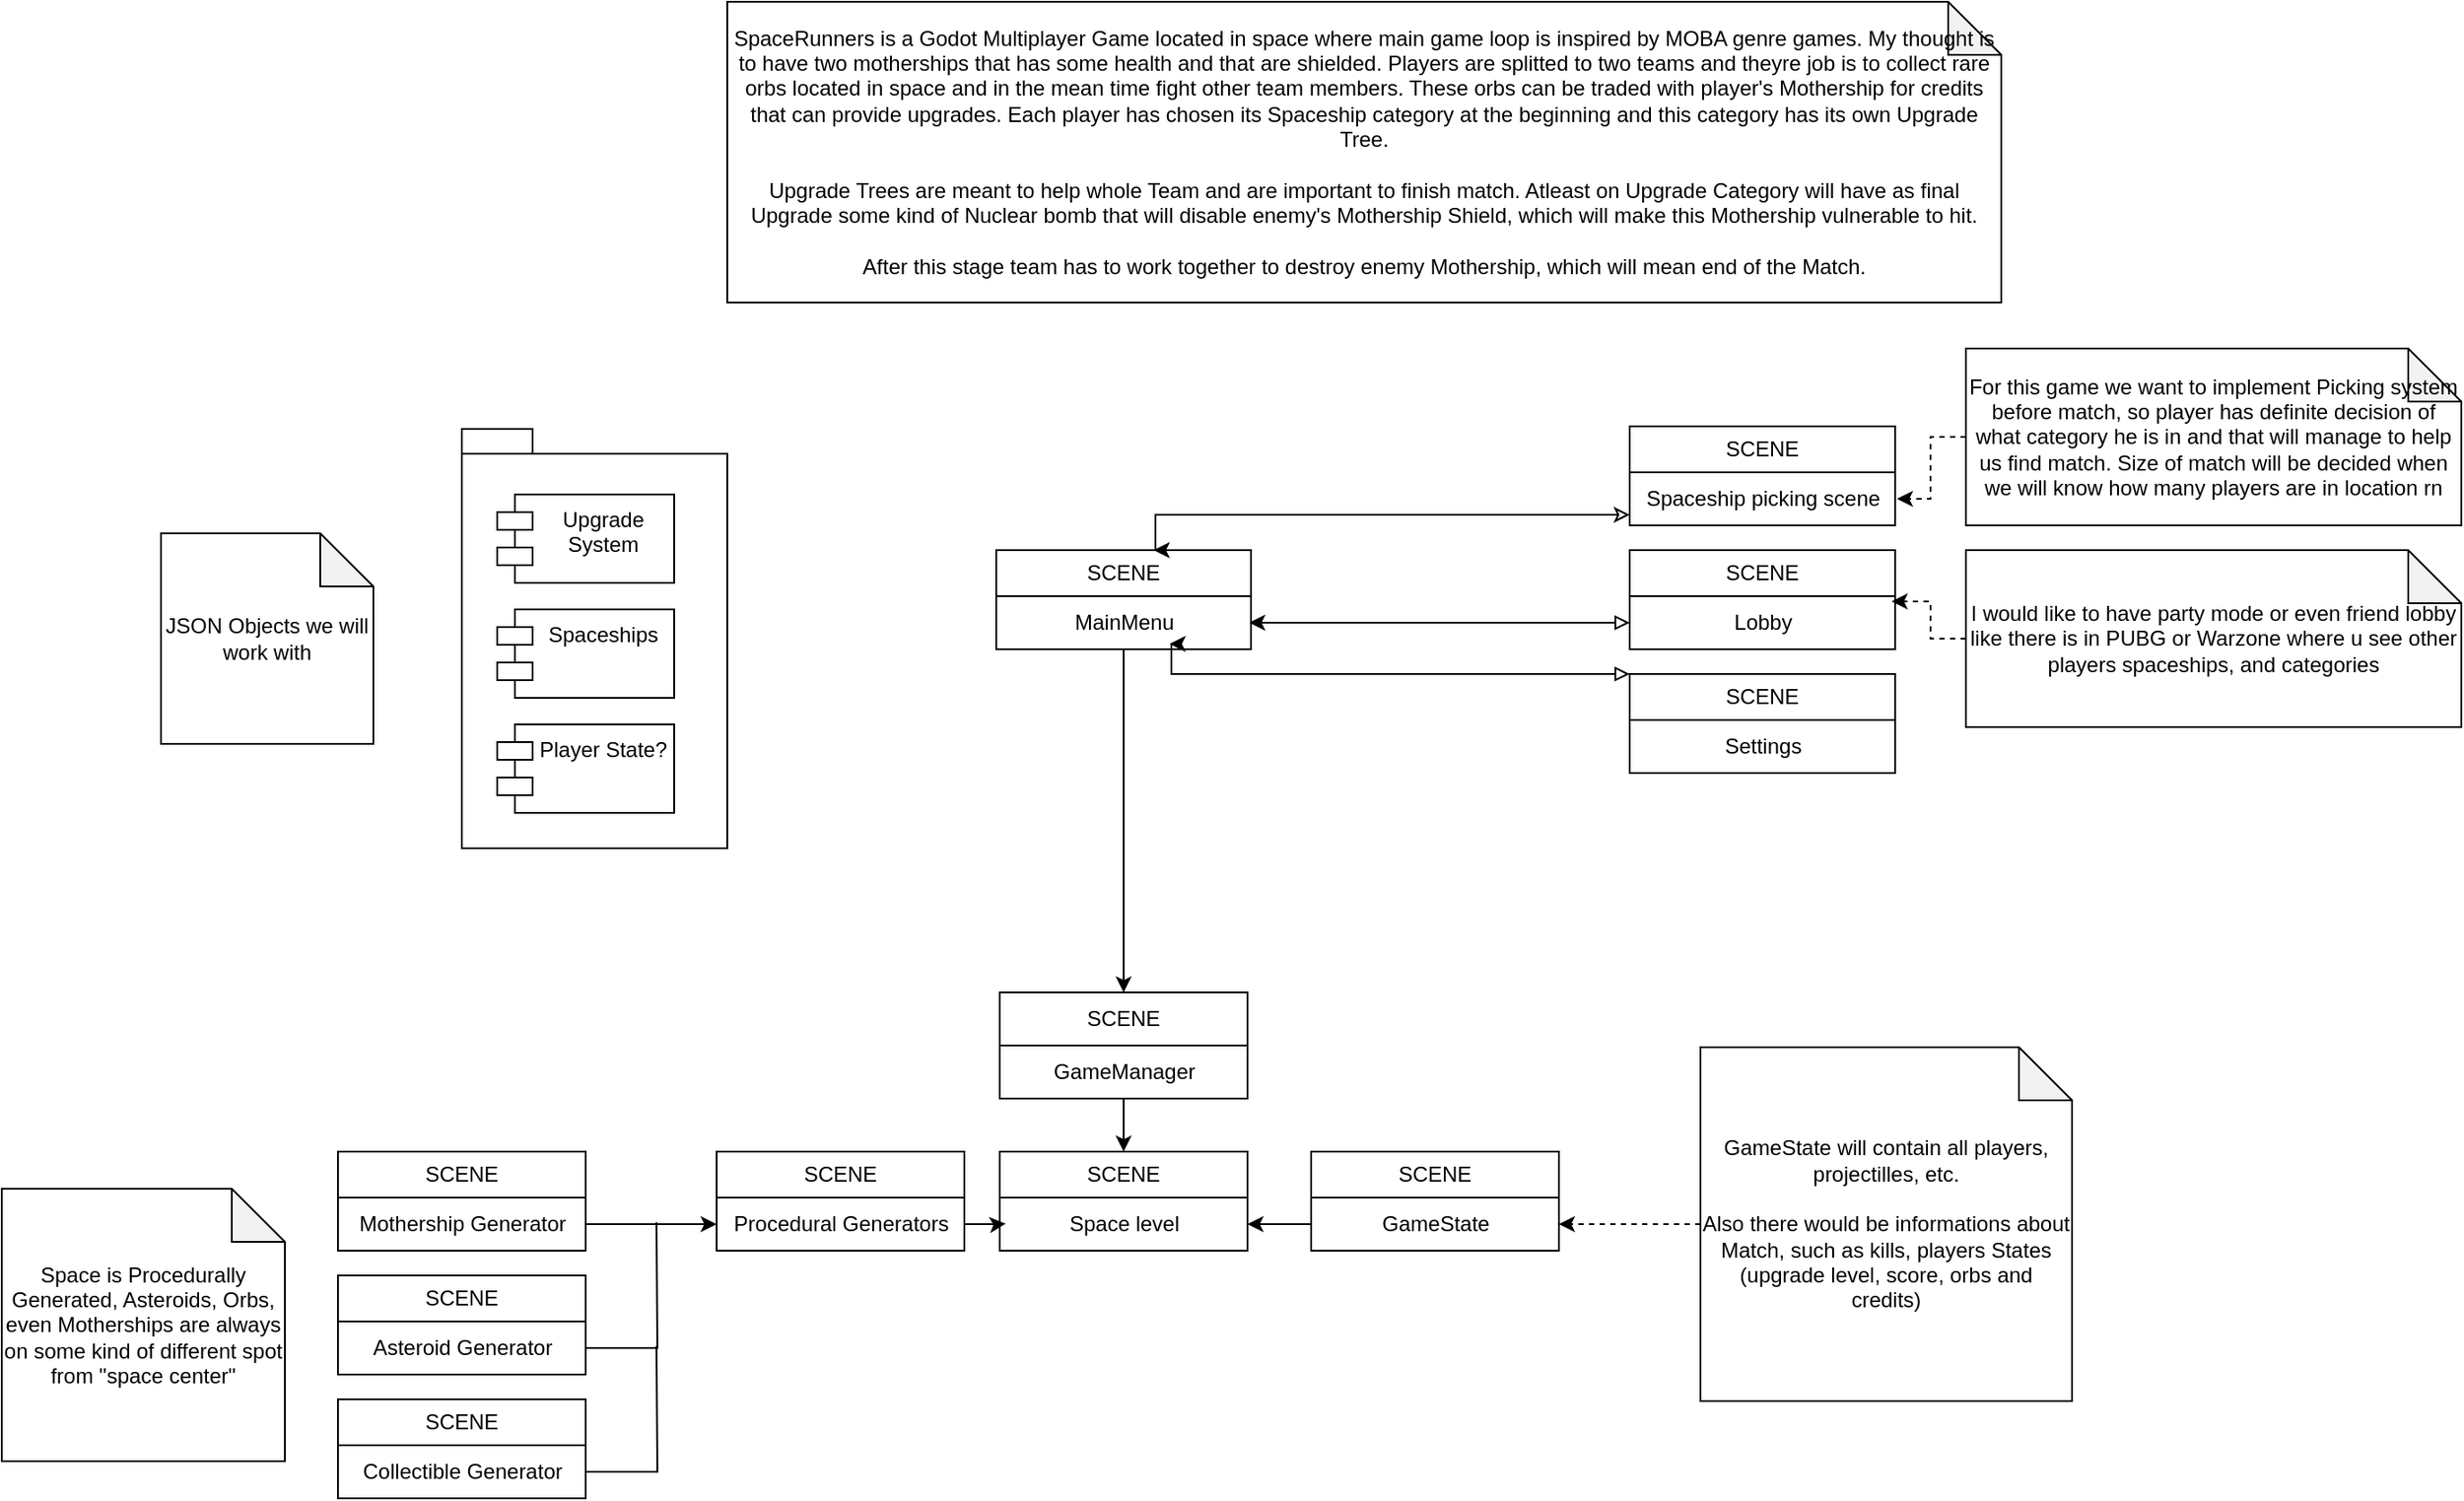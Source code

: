 <mxfile version="28.0.6">
  <diagram id="C5RBs43oDa-KdzZeNtuy" name="Page-1">
    <mxGraphModel dx="2505" dy="924" grid="1" gridSize="10" guides="1" tooltips="1" connect="1" arrows="1" fold="1" page="1" pageScale="1" pageWidth="827" pageHeight="1169" math="0" shadow="0">
      <root>
        <mxCell id="WIyWlLk6GJQsqaUBKTNV-0" />
        <mxCell id="WIyWlLk6GJQsqaUBKTNV-1" parent="WIyWlLk6GJQsqaUBKTNV-0" />
        <mxCell id="V2vyyLIy9fWVnB8k2cOo-0" value="SpaceRunners is a Godot Multiplayer Game located in space where main game loop is inspired by MOBA genre games. My thought is to have two motherships that has some health and that are shielded. Players are splitted to two teams and theyre job is to collect rare orbs located in space and in the mean time fight other team members. These orbs can be traded with player&#39;s Mothership for credits that can provide upgrades. Each player has chosen its Spaceship category at the beginning and this category has its own Upgrade Tree.&lt;div&gt;&lt;br&gt;&lt;/div&gt;&lt;div&gt;Upgrade Trees are meant to help whole Team and are important to finish match. Atleast on Upgrade Category will have as final Upgrade some kind of Nuclear bomb that will disable enemy&#39;s Mothership Shield, which will make this Mothership vulnerable to hit.&lt;br&gt;&lt;br&gt;After this stage team has to work together to destroy enemy Mothership, which will mean end of the Match.&lt;br&gt;&lt;/div&gt;" style="shape=note;whiteSpace=wrap;html=1;backgroundOutline=1;darkOpacity=0.05;" vertex="1" parent="WIyWlLk6GJQsqaUBKTNV-1">
          <mxGeometry x="40" y="50" width="720" height="170" as="geometry" />
        </mxCell>
        <mxCell id="V2vyyLIy9fWVnB8k2cOo-2" value="SCENE" style="swimlane;fontStyle=0;childLayout=stackLayout;horizontal=1;startSize=26;fillColor=none;horizontalStack=0;resizeParent=1;resizeParentMax=0;resizeLast=0;collapsible=1;marginBottom=0;whiteSpace=wrap;html=1;" vertex="1" parent="WIyWlLk6GJQsqaUBKTNV-1">
          <mxGeometry x="192" y="360" width="144" height="56" as="geometry" />
        </mxCell>
        <mxCell id="V2vyyLIy9fWVnB8k2cOo-6" value="MainMenu" style="text;html=1;align=center;verticalAlign=middle;resizable=0;points=[];autosize=1;strokeColor=none;fillColor=none;" vertex="1" parent="V2vyyLIy9fWVnB8k2cOo-2">
          <mxGeometry y="26" width="144" height="30" as="geometry" />
        </mxCell>
        <mxCell id="V2vyyLIy9fWVnB8k2cOo-7" value="SCENE" style="swimlane;fontStyle=0;childLayout=stackLayout;horizontal=1;startSize=30;fillColor=none;horizontalStack=0;resizeParent=1;resizeParentMax=0;resizeLast=0;collapsible=1;marginBottom=0;whiteSpace=wrap;html=1;" vertex="1" parent="WIyWlLk6GJQsqaUBKTNV-1">
          <mxGeometry x="194" y="610" width="140" height="60" as="geometry" />
        </mxCell>
        <mxCell id="V2vyyLIy9fWVnB8k2cOo-8" value="GameManager" style="text;html=1;align=center;verticalAlign=middle;resizable=0;points=[];autosize=1;strokeColor=none;fillColor=none;" vertex="1" parent="V2vyyLIy9fWVnB8k2cOo-7">
          <mxGeometry y="30" width="140" height="30" as="geometry" />
        </mxCell>
        <mxCell id="V2vyyLIy9fWVnB8k2cOo-9" style="edgeStyle=orthogonalEdgeStyle;rounded=0;orthogonalLoop=1;jettySize=auto;html=1;" edge="1" parent="WIyWlLk6GJQsqaUBKTNV-1" source="V2vyyLIy9fWVnB8k2cOo-6">
          <mxGeometry relative="1" as="geometry">
            <mxPoint x="264" y="610" as="targetPoint" />
          </mxGeometry>
        </mxCell>
        <mxCell id="V2vyyLIy9fWVnB8k2cOo-10" value="SCENE" style="swimlane;fontStyle=0;childLayout=stackLayout;horizontal=1;startSize=26;fillColor=none;horizontalStack=0;resizeParent=1;resizeParentMax=0;resizeLast=0;collapsible=1;marginBottom=0;whiteSpace=wrap;html=1;" vertex="1" parent="WIyWlLk6GJQsqaUBKTNV-1">
          <mxGeometry x="194" y="700" width="140" height="56" as="geometry" />
        </mxCell>
        <mxCell id="V2vyyLIy9fWVnB8k2cOo-11" value="Space level" style="text;html=1;align=center;verticalAlign=middle;resizable=0;points=[];autosize=1;strokeColor=none;fillColor=none;" vertex="1" parent="V2vyyLIy9fWVnB8k2cOo-10">
          <mxGeometry y="26" width="140" height="30" as="geometry" />
        </mxCell>
        <mxCell id="V2vyyLIy9fWVnB8k2cOo-12" value="SCENE" style="swimlane;fontStyle=0;childLayout=stackLayout;horizontal=1;startSize=26;fillColor=none;horizontalStack=0;resizeParent=1;resizeParentMax=0;resizeLast=0;collapsible=1;marginBottom=0;whiteSpace=wrap;html=1;" vertex="1" parent="WIyWlLk6GJQsqaUBKTNV-1">
          <mxGeometry x="370" y="700" width="140" height="56" as="geometry" />
        </mxCell>
        <mxCell id="V2vyyLIy9fWVnB8k2cOo-13" value="GameState" style="text;html=1;align=center;verticalAlign=middle;resizable=0;points=[];autosize=1;strokeColor=none;fillColor=none;" vertex="1" parent="V2vyyLIy9fWVnB8k2cOo-12">
          <mxGeometry y="26" width="140" height="30" as="geometry" />
        </mxCell>
        <mxCell id="V2vyyLIy9fWVnB8k2cOo-14" value="SCENE" style="swimlane;fontStyle=0;childLayout=stackLayout;horizontal=1;startSize=26;fillColor=none;horizontalStack=0;resizeParent=1;resizeParentMax=0;resizeLast=0;collapsible=1;marginBottom=0;whiteSpace=wrap;html=1;" vertex="1" parent="WIyWlLk6GJQsqaUBKTNV-1">
          <mxGeometry x="34" y="700" width="140" height="56" as="geometry" />
        </mxCell>
        <mxCell id="V2vyyLIy9fWVnB8k2cOo-15" value="Procedural Generators" style="text;html=1;align=center;verticalAlign=middle;resizable=0;points=[];autosize=1;strokeColor=none;fillColor=none;" vertex="1" parent="V2vyyLIy9fWVnB8k2cOo-14">
          <mxGeometry y="26" width="140" height="30" as="geometry" />
        </mxCell>
        <mxCell id="V2vyyLIy9fWVnB8k2cOo-17" value="" style="edgeStyle=orthogonalEdgeStyle;rounded=0;orthogonalLoop=1;jettySize=auto;html=1;" edge="1" parent="WIyWlLk6GJQsqaUBKTNV-1" source="V2vyyLIy9fWVnB8k2cOo-8">
          <mxGeometry relative="1" as="geometry">
            <mxPoint x="264" y="700" as="targetPoint" />
          </mxGeometry>
        </mxCell>
        <mxCell id="V2vyyLIy9fWVnB8k2cOo-19" value="Space is Procedurally Generated, Asteroids, Orbs, even Motherships are always on some kind of different spot from &quot;space center&quot;" style="shape=note;whiteSpace=wrap;html=1;backgroundOutline=1;darkOpacity=0.05;" vertex="1" parent="WIyWlLk6GJQsqaUBKTNV-1">
          <mxGeometry x="-370" y="721" width="160" height="154" as="geometry" />
        </mxCell>
        <mxCell id="V2vyyLIy9fWVnB8k2cOo-22" value="" style="edgeStyle=orthogonalEdgeStyle;rounded=0;orthogonalLoop=1;jettySize=auto;html=1;startArrow=classic;startFill=0;" edge="1" parent="WIyWlLk6GJQsqaUBKTNV-1" source="V2vyyLIy9fWVnB8k2cOo-20">
          <mxGeometry relative="1" as="geometry">
            <mxPoint x="281" y="360" as="targetPoint" />
            <Array as="points">
              <mxPoint x="282" y="340" />
            </Array>
          </mxGeometry>
        </mxCell>
        <mxCell id="V2vyyLIy9fWVnB8k2cOo-20" value="SCENE" style="swimlane;fontStyle=0;childLayout=stackLayout;horizontal=1;startSize=26;fillColor=none;horizontalStack=0;resizeParent=1;resizeParentMax=0;resizeLast=0;collapsible=1;marginBottom=0;whiteSpace=wrap;html=1;" vertex="1" parent="WIyWlLk6GJQsqaUBKTNV-1">
          <mxGeometry x="550" y="290" width="150" height="56" as="geometry" />
        </mxCell>
        <mxCell id="V2vyyLIy9fWVnB8k2cOo-21" value="Spaceship picking scene" style="text;html=1;align=center;verticalAlign=middle;resizable=0;points=[];autosize=1;strokeColor=none;fillColor=none;" vertex="1" parent="V2vyyLIy9fWVnB8k2cOo-20">
          <mxGeometry y="26" width="150" height="30" as="geometry" />
        </mxCell>
        <mxCell id="V2vyyLIy9fWVnB8k2cOo-23" value="SCENE" style="swimlane;fontStyle=0;childLayout=stackLayout;horizontal=1;startSize=26;fillColor=none;horizontalStack=0;resizeParent=1;resizeParentMax=0;resizeLast=0;collapsible=1;marginBottom=0;whiteSpace=wrap;html=1;" vertex="1" parent="WIyWlLk6GJQsqaUBKTNV-1">
          <mxGeometry x="550" y="360" width="150" height="56" as="geometry" />
        </mxCell>
        <mxCell id="V2vyyLIy9fWVnB8k2cOo-24" value="Lobby" style="text;html=1;align=center;verticalAlign=middle;resizable=0;points=[];autosize=1;strokeColor=none;fillColor=none;" vertex="1" parent="V2vyyLIy9fWVnB8k2cOo-23">
          <mxGeometry y="26" width="150" height="30" as="geometry" />
        </mxCell>
        <mxCell id="V2vyyLIy9fWVnB8k2cOo-26" style="edgeStyle=orthogonalEdgeStyle;rounded=0;orthogonalLoop=1;jettySize=auto;html=1;startArrow=block;startFill=0;entryX=0.993;entryY=0.5;entryDx=0;entryDy=0;entryPerimeter=0;" edge="1" parent="WIyWlLk6GJQsqaUBKTNV-1" source="V2vyyLIy9fWVnB8k2cOo-24" target="V2vyyLIy9fWVnB8k2cOo-6">
          <mxGeometry relative="1" as="geometry">
            <mxPoint x="340" y="401" as="targetPoint" />
          </mxGeometry>
        </mxCell>
        <mxCell id="V2vyyLIy9fWVnB8k2cOo-27" value="SCENE" style="swimlane;fontStyle=0;childLayout=stackLayout;horizontal=1;startSize=26;fillColor=none;horizontalStack=0;resizeParent=1;resizeParentMax=0;resizeLast=0;collapsible=1;marginBottom=0;whiteSpace=wrap;html=1;" vertex="1" parent="WIyWlLk6GJQsqaUBKTNV-1">
          <mxGeometry x="550" y="430" width="150" height="56" as="geometry" />
        </mxCell>
        <mxCell id="V2vyyLIy9fWVnB8k2cOo-28" value="Settings" style="text;html=1;align=center;verticalAlign=middle;resizable=0;points=[];autosize=1;strokeColor=none;fillColor=none;" vertex="1" parent="V2vyyLIy9fWVnB8k2cOo-27">
          <mxGeometry y="26" width="150" height="30" as="geometry" />
        </mxCell>
        <mxCell id="V2vyyLIy9fWVnB8k2cOo-29" style="edgeStyle=orthogonalEdgeStyle;rounded=0;orthogonalLoop=1;jettySize=auto;html=1;startArrow=block;startFill=0;" edge="1" parent="WIyWlLk6GJQsqaUBKTNV-1" source="V2vyyLIy9fWVnB8k2cOo-27">
          <mxGeometry relative="1" as="geometry">
            <mxPoint x="290" y="413" as="targetPoint" />
            <Array as="points">
              <mxPoint x="291" y="430" />
            </Array>
          </mxGeometry>
        </mxCell>
        <mxCell id="V2vyyLIy9fWVnB8k2cOo-31" value="For this game we want to implement Picking system before match, so player has definite decision of what category he is in and that will manage to help us find match. Size of match will be decided when we will know how many players are in location rn" style="shape=note;whiteSpace=wrap;html=1;backgroundOutline=1;darkOpacity=0.05;" vertex="1" parent="WIyWlLk6GJQsqaUBKTNV-1">
          <mxGeometry x="740" y="246" width="280" height="100" as="geometry" />
        </mxCell>
        <mxCell id="V2vyyLIy9fWVnB8k2cOo-32" value="I would like to have party mode or even friend lobby like there is in PUBG or Warzone where u see other players spaceships, and categories" style="shape=note;whiteSpace=wrap;html=1;backgroundOutline=1;darkOpacity=0.05;" vertex="1" parent="WIyWlLk6GJQsqaUBKTNV-1">
          <mxGeometry x="740" y="360" width="280" height="100" as="geometry" />
        </mxCell>
        <mxCell id="V2vyyLIy9fWVnB8k2cOo-33" style="edgeStyle=orthogonalEdgeStyle;rounded=0;orthogonalLoop=1;jettySize=auto;html=1;entryX=0.987;entryY=0.1;entryDx=0;entryDy=0;entryPerimeter=0;dashed=1;" edge="1" parent="WIyWlLk6GJQsqaUBKTNV-1" source="V2vyyLIy9fWVnB8k2cOo-32" target="V2vyyLIy9fWVnB8k2cOo-24">
          <mxGeometry relative="1" as="geometry" />
        </mxCell>
        <mxCell id="V2vyyLIy9fWVnB8k2cOo-34" style="edgeStyle=orthogonalEdgeStyle;rounded=0;orthogonalLoop=1;jettySize=auto;html=1;entryX=1.007;entryY=0.5;entryDx=0;entryDy=0;entryPerimeter=0;dashed=1;" edge="1" parent="WIyWlLk6GJQsqaUBKTNV-1" source="V2vyyLIy9fWVnB8k2cOo-31" target="V2vyyLIy9fWVnB8k2cOo-21">
          <mxGeometry relative="1" as="geometry" />
        </mxCell>
        <mxCell id="V2vyyLIy9fWVnB8k2cOo-35" value="Configurations" style="shape=folder;fontStyle=1;spacingTop=10;tabWidth=40;tabHeight=14;tabPosition=left;html=1;whiteSpace=wrap;" vertex="1" parent="WIyWlLk6GJQsqaUBKTNV-1">
          <mxGeometry x="-110" y="291.5" width="150" height="237" as="geometry" />
        </mxCell>
        <mxCell id="V2vyyLIy9fWVnB8k2cOo-36" value="Upgrade System" style="shape=module;align=left;spacingLeft=20;align=center;verticalAlign=top;whiteSpace=wrap;html=1;" vertex="1" parent="WIyWlLk6GJQsqaUBKTNV-1">
          <mxGeometry x="-90" y="328.5" width="100" height="50" as="geometry" />
        </mxCell>
        <mxCell id="V2vyyLIy9fWVnB8k2cOo-37" value="Spaceships" style="shape=module;align=left;spacingLeft=20;align=center;verticalAlign=top;whiteSpace=wrap;html=1;" vertex="1" parent="WIyWlLk6GJQsqaUBKTNV-1">
          <mxGeometry x="-90" y="393.5" width="100" height="50" as="geometry" />
        </mxCell>
        <mxCell id="V2vyyLIy9fWVnB8k2cOo-38" value="Player State?" style="shape=module;align=left;spacingLeft=20;align=center;verticalAlign=top;whiteSpace=wrap;html=1;" vertex="1" parent="WIyWlLk6GJQsqaUBKTNV-1">
          <mxGeometry x="-90" y="458.5" width="100" height="50" as="geometry" />
        </mxCell>
        <mxCell id="V2vyyLIy9fWVnB8k2cOo-39" value="JSON Objects we will work with" style="shape=note;whiteSpace=wrap;html=1;backgroundOutline=1;darkOpacity=0.05;" vertex="1" parent="WIyWlLk6GJQsqaUBKTNV-1">
          <mxGeometry x="-280" y="350.5" width="120" height="119" as="geometry" />
        </mxCell>
        <mxCell id="V2vyyLIy9fWVnB8k2cOo-40" value="SCENE" style="swimlane;fontStyle=0;childLayout=stackLayout;horizontal=1;startSize=26;fillColor=none;horizontalStack=0;resizeParent=1;resizeParentMax=0;resizeLast=0;collapsible=1;marginBottom=0;whiteSpace=wrap;html=1;" vertex="1" parent="WIyWlLk6GJQsqaUBKTNV-1">
          <mxGeometry x="-180" y="700" width="140" height="56" as="geometry" />
        </mxCell>
        <mxCell id="V2vyyLIy9fWVnB8k2cOo-41" value="Mothership Generator" style="text;html=1;align=center;verticalAlign=middle;resizable=0;points=[];autosize=1;strokeColor=none;fillColor=none;" vertex="1" parent="V2vyyLIy9fWVnB8k2cOo-40">
          <mxGeometry y="26" width="140" height="30" as="geometry" />
        </mxCell>
        <mxCell id="V2vyyLIy9fWVnB8k2cOo-42" value="SCENE" style="swimlane;fontStyle=0;childLayout=stackLayout;horizontal=1;startSize=26;fillColor=none;horizontalStack=0;resizeParent=1;resizeParentMax=0;resizeLast=0;collapsible=1;marginBottom=0;whiteSpace=wrap;html=1;" vertex="1" parent="WIyWlLk6GJQsqaUBKTNV-1">
          <mxGeometry x="-180" y="770" width="140" height="56" as="geometry" />
        </mxCell>
        <mxCell id="V2vyyLIy9fWVnB8k2cOo-49" style="edgeStyle=orthogonalEdgeStyle;rounded=0;orthogonalLoop=1;jettySize=auto;html=1;endArrow=none;endFill=0;" edge="1" parent="V2vyyLIy9fWVnB8k2cOo-42" source="V2vyyLIy9fWVnB8k2cOo-43">
          <mxGeometry relative="1" as="geometry">
            <mxPoint x="180" y="-30.0" as="targetPoint" />
          </mxGeometry>
        </mxCell>
        <mxCell id="V2vyyLIy9fWVnB8k2cOo-43" value="Asteroid Generator" style="text;html=1;align=center;verticalAlign=middle;resizable=0;points=[];autosize=1;strokeColor=none;fillColor=none;" vertex="1" parent="V2vyyLIy9fWVnB8k2cOo-42">
          <mxGeometry y="26" width="140" height="30" as="geometry" />
        </mxCell>
        <mxCell id="V2vyyLIy9fWVnB8k2cOo-44" value="SCENE" style="swimlane;fontStyle=0;childLayout=stackLayout;horizontal=1;startSize=26;fillColor=none;horizontalStack=0;resizeParent=1;resizeParentMax=0;resizeLast=0;collapsible=1;marginBottom=0;whiteSpace=wrap;html=1;" vertex="1" parent="WIyWlLk6GJQsqaUBKTNV-1">
          <mxGeometry x="-180" y="840" width="140" height="56" as="geometry" />
        </mxCell>
        <mxCell id="V2vyyLIy9fWVnB8k2cOo-50" style="edgeStyle=orthogonalEdgeStyle;rounded=0;orthogonalLoop=1;jettySize=auto;html=1;endArrow=none;endFill=0;" edge="1" parent="V2vyyLIy9fWVnB8k2cOo-44" source="V2vyyLIy9fWVnB8k2cOo-45">
          <mxGeometry relative="1" as="geometry">
            <mxPoint x="180" y="-30.0" as="targetPoint" />
          </mxGeometry>
        </mxCell>
        <mxCell id="V2vyyLIy9fWVnB8k2cOo-45" value="Collectible Generator" style="text;html=1;align=center;verticalAlign=middle;resizable=0;points=[];autosize=1;strokeColor=none;fillColor=none;" vertex="1" parent="V2vyyLIy9fWVnB8k2cOo-44">
          <mxGeometry y="26" width="140" height="30" as="geometry" />
        </mxCell>
        <mxCell id="V2vyyLIy9fWVnB8k2cOo-46" value="" style="edgeStyle=orthogonalEdgeStyle;rounded=0;orthogonalLoop=1;jettySize=auto;html=1;" edge="1" parent="WIyWlLk6GJQsqaUBKTNV-1" source="V2vyyLIy9fWVnB8k2cOo-41" target="V2vyyLIy9fWVnB8k2cOo-15">
          <mxGeometry relative="1" as="geometry" />
        </mxCell>
        <mxCell id="V2vyyLIy9fWVnB8k2cOo-51" style="edgeStyle=orthogonalEdgeStyle;rounded=0;orthogonalLoop=1;jettySize=auto;html=1;entryX=0.024;entryY=0.49;entryDx=0;entryDy=0;entryPerimeter=0;" edge="1" parent="WIyWlLk6GJQsqaUBKTNV-1" source="V2vyyLIy9fWVnB8k2cOo-15" target="V2vyyLIy9fWVnB8k2cOo-11">
          <mxGeometry relative="1" as="geometry" />
        </mxCell>
        <mxCell id="V2vyyLIy9fWVnB8k2cOo-53" value="" style="edgeStyle=orthogonalEdgeStyle;rounded=0;orthogonalLoop=1;jettySize=auto;html=1;" edge="1" parent="WIyWlLk6GJQsqaUBKTNV-1" source="V2vyyLIy9fWVnB8k2cOo-13" target="V2vyyLIy9fWVnB8k2cOo-11">
          <mxGeometry relative="1" as="geometry" />
        </mxCell>
        <mxCell id="V2vyyLIy9fWVnB8k2cOo-55" value="" style="edgeStyle=orthogonalEdgeStyle;rounded=0;orthogonalLoop=1;jettySize=auto;html=1;dashed=1;" edge="1" parent="WIyWlLk6GJQsqaUBKTNV-1" source="V2vyyLIy9fWVnB8k2cOo-54" target="V2vyyLIy9fWVnB8k2cOo-13">
          <mxGeometry relative="1" as="geometry" />
        </mxCell>
        <mxCell id="V2vyyLIy9fWVnB8k2cOo-54" value="GameState will contain all players, projectilles, etc.&lt;br&gt;&lt;br&gt;Also there would be informations about Match, such as kills, players States (upgrade level, score, orbs and credits)" style="shape=note;whiteSpace=wrap;html=1;backgroundOutline=1;darkOpacity=0.05;" vertex="1" parent="WIyWlLk6GJQsqaUBKTNV-1">
          <mxGeometry x="590" y="641" width="210" height="200" as="geometry" />
        </mxCell>
      </root>
    </mxGraphModel>
  </diagram>
</mxfile>

